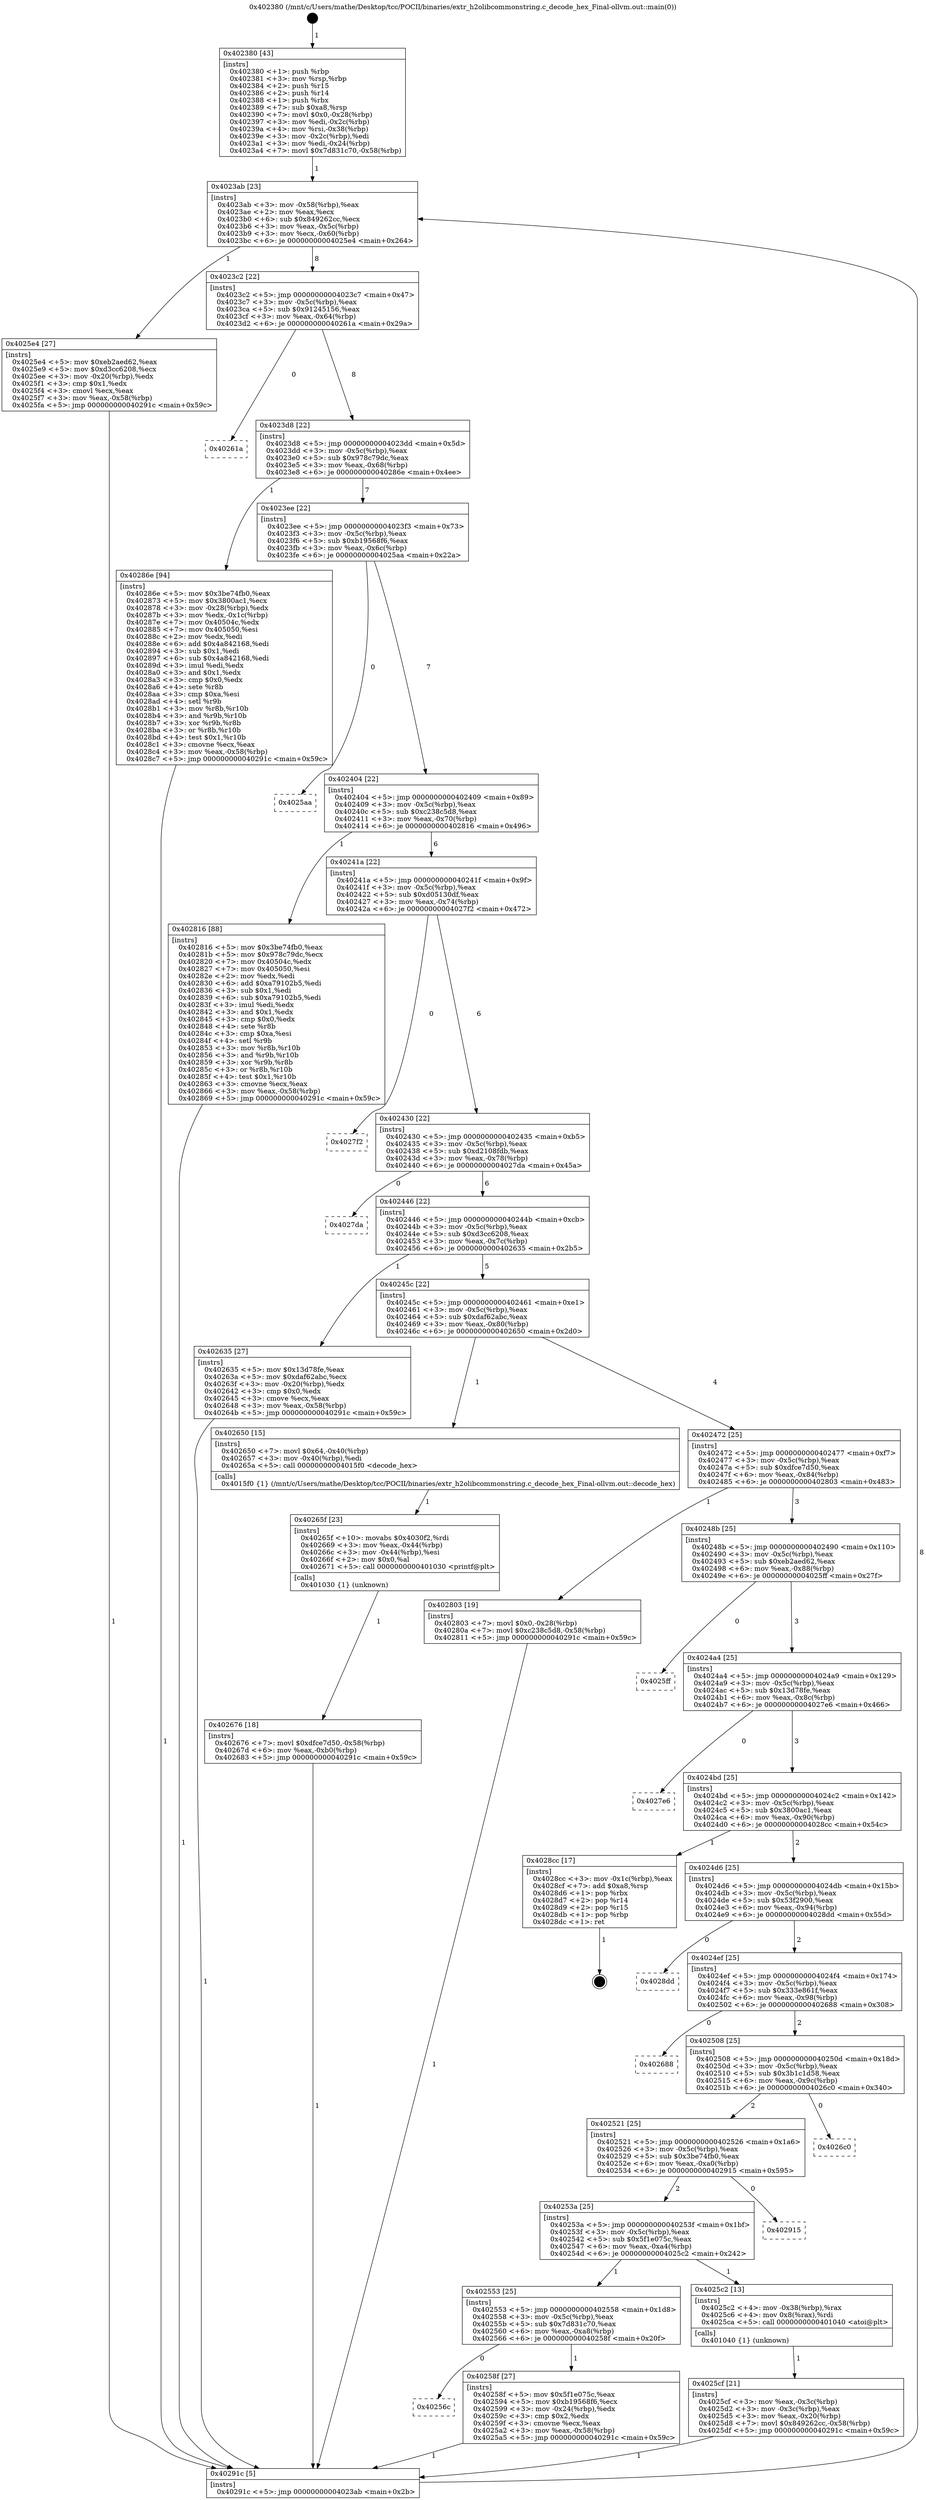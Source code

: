 digraph "0x402380" {
  label = "0x402380 (/mnt/c/Users/mathe/Desktop/tcc/POCII/binaries/extr_h2olibcommonstring.c_decode_hex_Final-ollvm.out::main(0))"
  labelloc = "t"
  node[shape=record]

  Entry [label="",width=0.3,height=0.3,shape=circle,fillcolor=black,style=filled]
  "0x4023ab" [label="{
     0x4023ab [23]\l
     | [instrs]\l
     &nbsp;&nbsp;0x4023ab \<+3\>: mov -0x58(%rbp),%eax\l
     &nbsp;&nbsp;0x4023ae \<+2\>: mov %eax,%ecx\l
     &nbsp;&nbsp;0x4023b0 \<+6\>: sub $0x849262cc,%ecx\l
     &nbsp;&nbsp;0x4023b6 \<+3\>: mov %eax,-0x5c(%rbp)\l
     &nbsp;&nbsp;0x4023b9 \<+3\>: mov %ecx,-0x60(%rbp)\l
     &nbsp;&nbsp;0x4023bc \<+6\>: je 00000000004025e4 \<main+0x264\>\l
  }"]
  "0x4025e4" [label="{
     0x4025e4 [27]\l
     | [instrs]\l
     &nbsp;&nbsp;0x4025e4 \<+5\>: mov $0xeb2aed62,%eax\l
     &nbsp;&nbsp;0x4025e9 \<+5\>: mov $0xd3cc6208,%ecx\l
     &nbsp;&nbsp;0x4025ee \<+3\>: mov -0x20(%rbp),%edx\l
     &nbsp;&nbsp;0x4025f1 \<+3\>: cmp $0x1,%edx\l
     &nbsp;&nbsp;0x4025f4 \<+3\>: cmovl %ecx,%eax\l
     &nbsp;&nbsp;0x4025f7 \<+3\>: mov %eax,-0x58(%rbp)\l
     &nbsp;&nbsp;0x4025fa \<+5\>: jmp 000000000040291c \<main+0x59c\>\l
  }"]
  "0x4023c2" [label="{
     0x4023c2 [22]\l
     | [instrs]\l
     &nbsp;&nbsp;0x4023c2 \<+5\>: jmp 00000000004023c7 \<main+0x47\>\l
     &nbsp;&nbsp;0x4023c7 \<+3\>: mov -0x5c(%rbp),%eax\l
     &nbsp;&nbsp;0x4023ca \<+5\>: sub $0x91245156,%eax\l
     &nbsp;&nbsp;0x4023cf \<+3\>: mov %eax,-0x64(%rbp)\l
     &nbsp;&nbsp;0x4023d2 \<+6\>: je 000000000040261a \<main+0x29a\>\l
  }"]
  Exit [label="",width=0.3,height=0.3,shape=circle,fillcolor=black,style=filled,peripheries=2]
  "0x40261a" [label="{
     0x40261a\l
  }", style=dashed]
  "0x4023d8" [label="{
     0x4023d8 [22]\l
     | [instrs]\l
     &nbsp;&nbsp;0x4023d8 \<+5\>: jmp 00000000004023dd \<main+0x5d\>\l
     &nbsp;&nbsp;0x4023dd \<+3\>: mov -0x5c(%rbp),%eax\l
     &nbsp;&nbsp;0x4023e0 \<+5\>: sub $0x978c79dc,%eax\l
     &nbsp;&nbsp;0x4023e5 \<+3\>: mov %eax,-0x68(%rbp)\l
     &nbsp;&nbsp;0x4023e8 \<+6\>: je 000000000040286e \<main+0x4ee\>\l
  }"]
  "0x402676" [label="{
     0x402676 [18]\l
     | [instrs]\l
     &nbsp;&nbsp;0x402676 \<+7\>: movl $0xdfce7d50,-0x58(%rbp)\l
     &nbsp;&nbsp;0x40267d \<+6\>: mov %eax,-0xb0(%rbp)\l
     &nbsp;&nbsp;0x402683 \<+5\>: jmp 000000000040291c \<main+0x59c\>\l
  }"]
  "0x40286e" [label="{
     0x40286e [94]\l
     | [instrs]\l
     &nbsp;&nbsp;0x40286e \<+5\>: mov $0x3be74fb0,%eax\l
     &nbsp;&nbsp;0x402873 \<+5\>: mov $0x3800ac1,%ecx\l
     &nbsp;&nbsp;0x402878 \<+3\>: mov -0x28(%rbp),%edx\l
     &nbsp;&nbsp;0x40287b \<+3\>: mov %edx,-0x1c(%rbp)\l
     &nbsp;&nbsp;0x40287e \<+7\>: mov 0x40504c,%edx\l
     &nbsp;&nbsp;0x402885 \<+7\>: mov 0x405050,%esi\l
     &nbsp;&nbsp;0x40288c \<+2\>: mov %edx,%edi\l
     &nbsp;&nbsp;0x40288e \<+6\>: add $0x4a842168,%edi\l
     &nbsp;&nbsp;0x402894 \<+3\>: sub $0x1,%edi\l
     &nbsp;&nbsp;0x402897 \<+6\>: sub $0x4a842168,%edi\l
     &nbsp;&nbsp;0x40289d \<+3\>: imul %edi,%edx\l
     &nbsp;&nbsp;0x4028a0 \<+3\>: and $0x1,%edx\l
     &nbsp;&nbsp;0x4028a3 \<+3\>: cmp $0x0,%edx\l
     &nbsp;&nbsp;0x4028a6 \<+4\>: sete %r8b\l
     &nbsp;&nbsp;0x4028aa \<+3\>: cmp $0xa,%esi\l
     &nbsp;&nbsp;0x4028ad \<+4\>: setl %r9b\l
     &nbsp;&nbsp;0x4028b1 \<+3\>: mov %r8b,%r10b\l
     &nbsp;&nbsp;0x4028b4 \<+3\>: and %r9b,%r10b\l
     &nbsp;&nbsp;0x4028b7 \<+3\>: xor %r9b,%r8b\l
     &nbsp;&nbsp;0x4028ba \<+3\>: or %r8b,%r10b\l
     &nbsp;&nbsp;0x4028bd \<+4\>: test $0x1,%r10b\l
     &nbsp;&nbsp;0x4028c1 \<+3\>: cmovne %ecx,%eax\l
     &nbsp;&nbsp;0x4028c4 \<+3\>: mov %eax,-0x58(%rbp)\l
     &nbsp;&nbsp;0x4028c7 \<+5\>: jmp 000000000040291c \<main+0x59c\>\l
  }"]
  "0x4023ee" [label="{
     0x4023ee [22]\l
     | [instrs]\l
     &nbsp;&nbsp;0x4023ee \<+5\>: jmp 00000000004023f3 \<main+0x73\>\l
     &nbsp;&nbsp;0x4023f3 \<+3\>: mov -0x5c(%rbp),%eax\l
     &nbsp;&nbsp;0x4023f6 \<+5\>: sub $0xb19568f6,%eax\l
     &nbsp;&nbsp;0x4023fb \<+3\>: mov %eax,-0x6c(%rbp)\l
     &nbsp;&nbsp;0x4023fe \<+6\>: je 00000000004025aa \<main+0x22a\>\l
  }"]
  "0x40265f" [label="{
     0x40265f [23]\l
     | [instrs]\l
     &nbsp;&nbsp;0x40265f \<+10\>: movabs $0x4030f2,%rdi\l
     &nbsp;&nbsp;0x402669 \<+3\>: mov %eax,-0x44(%rbp)\l
     &nbsp;&nbsp;0x40266c \<+3\>: mov -0x44(%rbp),%esi\l
     &nbsp;&nbsp;0x40266f \<+2\>: mov $0x0,%al\l
     &nbsp;&nbsp;0x402671 \<+5\>: call 0000000000401030 \<printf@plt\>\l
     | [calls]\l
     &nbsp;&nbsp;0x401030 \{1\} (unknown)\l
  }"]
  "0x4025aa" [label="{
     0x4025aa\l
  }", style=dashed]
  "0x402404" [label="{
     0x402404 [22]\l
     | [instrs]\l
     &nbsp;&nbsp;0x402404 \<+5\>: jmp 0000000000402409 \<main+0x89\>\l
     &nbsp;&nbsp;0x402409 \<+3\>: mov -0x5c(%rbp),%eax\l
     &nbsp;&nbsp;0x40240c \<+5\>: sub $0xc238c5d8,%eax\l
     &nbsp;&nbsp;0x402411 \<+3\>: mov %eax,-0x70(%rbp)\l
     &nbsp;&nbsp;0x402414 \<+6\>: je 0000000000402816 \<main+0x496\>\l
  }"]
  "0x4025cf" [label="{
     0x4025cf [21]\l
     | [instrs]\l
     &nbsp;&nbsp;0x4025cf \<+3\>: mov %eax,-0x3c(%rbp)\l
     &nbsp;&nbsp;0x4025d2 \<+3\>: mov -0x3c(%rbp),%eax\l
     &nbsp;&nbsp;0x4025d5 \<+3\>: mov %eax,-0x20(%rbp)\l
     &nbsp;&nbsp;0x4025d8 \<+7\>: movl $0x849262cc,-0x58(%rbp)\l
     &nbsp;&nbsp;0x4025df \<+5\>: jmp 000000000040291c \<main+0x59c\>\l
  }"]
  "0x402816" [label="{
     0x402816 [88]\l
     | [instrs]\l
     &nbsp;&nbsp;0x402816 \<+5\>: mov $0x3be74fb0,%eax\l
     &nbsp;&nbsp;0x40281b \<+5\>: mov $0x978c79dc,%ecx\l
     &nbsp;&nbsp;0x402820 \<+7\>: mov 0x40504c,%edx\l
     &nbsp;&nbsp;0x402827 \<+7\>: mov 0x405050,%esi\l
     &nbsp;&nbsp;0x40282e \<+2\>: mov %edx,%edi\l
     &nbsp;&nbsp;0x402830 \<+6\>: add $0xa79102b5,%edi\l
     &nbsp;&nbsp;0x402836 \<+3\>: sub $0x1,%edi\l
     &nbsp;&nbsp;0x402839 \<+6\>: sub $0xa79102b5,%edi\l
     &nbsp;&nbsp;0x40283f \<+3\>: imul %edi,%edx\l
     &nbsp;&nbsp;0x402842 \<+3\>: and $0x1,%edx\l
     &nbsp;&nbsp;0x402845 \<+3\>: cmp $0x0,%edx\l
     &nbsp;&nbsp;0x402848 \<+4\>: sete %r8b\l
     &nbsp;&nbsp;0x40284c \<+3\>: cmp $0xa,%esi\l
     &nbsp;&nbsp;0x40284f \<+4\>: setl %r9b\l
     &nbsp;&nbsp;0x402853 \<+3\>: mov %r8b,%r10b\l
     &nbsp;&nbsp;0x402856 \<+3\>: and %r9b,%r10b\l
     &nbsp;&nbsp;0x402859 \<+3\>: xor %r9b,%r8b\l
     &nbsp;&nbsp;0x40285c \<+3\>: or %r8b,%r10b\l
     &nbsp;&nbsp;0x40285f \<+4\>: test $0x1,%r10b\l
     &nbsp;&nbsp;0x402863 \<+3\>: cmovne %ecx,%eax\l
     &nbsp;&nbsp;0x402866 \<+3\>: mov %eax,-0x58(%rbp)\l
     &nbsp;&nbsp;0x402869 \<+5\>: jmp 000000000040291c \<main+0x59c\>\l
  }"]
  "0x40241a" [label="{
     0x40241a [22]\l
     | [instrs]\l
     &nbsp;&nbsp;0x40241a \<+5\>: jmp 000000000040241f \<main+0x9f\>\l
     &nbsp;&nbsp;0x40241f \<+3\>: mov -0x5c(%rbp),%eax\l
     &nbsp;&nbsp;0x402422 \<+5\>: sub $0xd05130df,%eax\l
     &nbsp;&nbsp;0x402427 \<+3\>: mov %eax,-0x74(%rbp)\l
     &nbsp;&nbsp;0x40242a \<+6\>: je 00000000004027f2 \<main+0x472\>\l
  }"]
  "0x402380" [label="{
     0x402380 [43]\l
     | [instrs]\l
     &nbsp;&nbsp;0x402380 \<+1\>: push %rbp\l
     &nbsp;&nbsp;0x402381 \<+3\>: mov %rsp,%rbp\l
     &nbsp;&nbsp;0x402384 \<+2\>: push %r15\l
     &nbsp;&nbsp;0x402386 \<+2\>: push %r14\l
     &nbsp;&nbsp;0x402388 \<+1\>: push %rbx\l
     &nbsp;&nbsp;0x402389 \<+7\>: sub $0xa8,%rsp\l
     &nbsp;&nbsp;0x402390 \<+7\>: movl $0x0,-0x28(%rbp)\l
     &nbsp;&nbsp;0x402397 \<+3\>: mov %edi,-0x2c(%rbp)\l
     &nbsp;&nbsp;0x40239a \<+4\>: mov %rsi,-0x38(%rbp)\l
     &nbsp;&nbsp;0x40239e \<+3\>: mov -0x2c(%rbp),%edi\l
     &nbsp;&nbsp;0x4023a1 \<+3\>: mov %edi,-0x24(%rbp)\l
     &nbsp;&nbsp;0x4023a4 \<+7\>: movl $0x7d831c70,-0x58(%rbp)\l
  }"]
  "0x4027f2" [label="{
     0x4027f2\l
  }", style=dashed]
  "0x402430" [label="{
     0x402430 [22]\l
     | [instrs]\l
     &nbsp;&nbsp;0x402430 \<+5\>: jmp 0000000000402435 \<main+0xb5\>\l
     &nbsp;&nbsp;0x402435 \<+3\>: mov -0x5c(%rbp),%eax\l
     &nbsp;&nbsp;0x402438 \<+5\>: sub $0xd2108fdb,%eax\l
     &nbsp;&nbsp;0x40243d \<+3\>: mov %eax,-0x78(%rbp)\l
     &nbsp;&nbsp;0x402440 \<+6\>: je 00000000004027da \<main+0x45a\>\l
  }"]
  "0x40291c" [label="{
     0x40291c [5]\l
     | [instrs]\l
     &nbsp;&nbsp;0x40291c \<+5\>: jmp 00000000004023ab \<main+0x2b\>\l
  }"]
  "0x4027da" [label="{
     0x4027da\l
  }", style=dashed]
  "0x402446" [label="{
     0x402446 [22]\l
     | [instrs]\l
     &nbsp;&nbsp;0x402446 \<+5\>: jmp 000000000040244b \<main+0xcb\>\l
     &nbsp;&nbsp;0x40244b \<+3\>: mov -0x5c(%rbp),%eax\l
     &nbsp;&nbsp;0x40244e \<+5\>: sub $0xd3cc6208,%eax\l
     &nbsp;&nbsp;0x402453 \<+3\>: mov %eax,-0x7c(%rbp)\l
     &nbsp;&nbsp;0x402456 \<+6\>: je 0000000000402635 \<main+0x2b5\>\l
  }"]
  "0x40256c" [label="{
     0x40256c\l
  }", style=dashed]
  "0x402635" [label="{
     0x402635 [27]\l
     | [instrs]\l
     &nbsp;&nbsp;0x402635 \<+5\>: mov $0x13d78fe,%eax\l
     &nbsp;&nbsp;0x40263a \<+5\>: mov $0xdaf62abc,%ecx\l
     &nbsp;&nbsp;0x40263f \<+3\>: mov -0x20(%rbp),%edx\l
     &nbsp;&nbsp;0x402642 \<+3\>: cmp $0x0,%edx\l
     &nbsp;&nbsp;0x402645 \<+3\>: cmove %ecx,%eax\l
     &nbsp;&nbsp;0x402648 \<+3\>: mov %eax,-0x58(%rbp)\l
     &nbsp;&nbsp;0x40264b \<+5\>: jmp 000000000040291c \<main+0x59c\>\l
  }"]
  "0x40245c" [label="{
     0x40245c [22]\l
     | [instrs]\l
     &nbsp;&nbsp;0x40245c \<+5\>: jmp 0000000000402461 \<main+0xe1\>\l
     &nbsp;&nbsp;0x402461 \<+3\>: mov -0x5c(%rbp),%eax\l
     &nbsp;&nbsp;0x402464 \<+5\>: sub $0xdaf62abc,%eax\l
     &nbsp;&nbsp;0x402469 \<+3\>: mov %eax,-0x80(%rbp)\l
     &nbsp;&nbsp;0x40246c \<+6\>: je 0000000000402650 \<main+0x2d0\>\l
  }"]
  "0x40258f" [label="{
     0x40258f [27]\l
     | [instrs]\l
     &nbsp;&nbsp;0x40258f \<+5\>: mov $0x5f1e075c,%eax\l
     &nbsp;&nbsp;0x402594 \<+5\>: mov $0xb19568f6,%ecx\l
     &nbsp;&nbsp;0x402599 \<+3\>: mov -0x24(%rbp),%edx\l
     &nbsp;&nbsp;0x40259c \<+3\>: cmp $0x2,%edx\l
     &nbsp;&nbsp;0x40259f \<+3\>: cmovne %ecx,%eax\l
     &nbsp;&nbsp;0x4025a2 \<+3\>: mov %eax,-0x58(%rbp)\l
     &nbsp;&nbsp;0x4025a5 \<+5\>: jmp 000000000040291c \<main+0x59c\>\l
  }"]
  "0x402650" [label="{
     0x402650 [15]\l
     | [instrs]\l
     &nbsp;&nbsp;0x402650 \<+7\>: movl $0x64,-0x40(%rbp)\l
     &nbsp;&nbsp;0x402657 \<+3\>: mov -0x40(%rbp),%edi\l
     &nbsp;&nbsp;0x40265a \<+5\>: call 00000000004015f0 \<decode_hex\>\l
     | [calls]\l
     &nbsp;&nbsp;0x4015f0 \{1\} (/mnt/c/Users/mathe/Desktop/tcc/POCII/binaries/extr_h2olibcommonstring.c_decode_hex_Final-ollvm.out::decode_hex)\l
  }"]
  "0x402472" [label="{
     0x402472 [25]\l
     | [instrs]\l
     &nbsp;&nbsp;0x402472 \<+5\>: jmp 0000000000402477 \<main+0xf7\>\l
     &nbsp;&nbsp;0x402477 \<+3\>: mov -0x5c(%rbp),%eax\l
     &nbsp;&nbsp;0x40247a \<+5\>: sub $0xdfce7d50,%eax\l
     &nbsp;&nbsp;0x40247f \<+6\>: mov %eax,-0x84(%rbp)\l
     &nbsp;&nbsp;0x402485 \<+6\>: je 0000000000402803 \<main+0x483\>\l
  }"]
  "0x402553" [label="{
     0x402553 [25]\l
     | [instrs]\l
     &nbsp;&nbsp;0x402553 \<+5\>: jmp 0000000000402558 \<main+0x1d8\>\l
     &nbsp;&nbsp;0x402558 \<+3\>: mov -0x5c(%rbp),%eax\l
     &nbsp;&nbsp;0x40255b \<+5\>: sub $0x7d831c70,%eax\l
     &nbsp;&nbsp;0x402560 \<+6\>: mov %eax,-0xa8(%rbp)\l
     &nbsp;&nbsp;0x402566 \<+6\>: je 000000000040258f \<main+0x20f\>\l
  }"]
  "0x402803" [label="{
     0x402803 [19]\l
     | [instrs]\l
     &nbsp;&nbsp;0x402803 \<+7\>: movl $0x0,-0x28(%rbp)\l
     &nbsp;&nbsp;0x40280a \<+7\>: movl $0xc238c5d8,-0x58(%rbp)\l
     &nbsp;&nbsp;0x402811 \<+5\>: jmp 000000000040291c \<main+0x59c\>\l
  }"]
  "0x40248b" [label="{
     0x40248b [25]\l
     | [instrs]\l
     &nbsp;&nbsp;0x40248b \<+5\>: jmp 0000000000402490 \<main+0x110\>\l
     &nbsp;&nbsp;0x402490 \<+3\>: mov -0x5c(%rbp),%eax\l
     &nbsp;&nbsp;0x402493 \<+5\>: sub $0xeb2aed62,%eax\l
     &nbsp;&nbsp;0x402498 \<+6\>: mov %eax,-0x88(%rbp)\l
     &nbsp;&nbsp;0x40249e \<+6\>: je 00000000004025ff \<main+0x27f\>\l
  }"]
  "0x4025c2" [label="{
     0x4025c2 [13]\l
     | [instrs]\l
     &nbsp;&nbsp;0x4025c2 \<+4\>: mov -0x38(%rbp),%rax\l
     &nbsp;&nbsp;0x4025c6 \<+4\>: mov 0x8(%rax),%rdi\l
     &nbsp;&nbsp;0x4025ca \<+5\>: call 0000000000401040 \<atoi@plt\>\l
     | [calls]\l
     &nbsp;&nbsp;0x401040 \{1\} (unknown)\l
  }"]
  "0x4025ff" [label="{
     0x4025ff\l
  }", style=dashed]
  "0x4024a4" [label="{
     0x4024a4 [25]\l
     | [instrs]\l
     &nbsp;&nbsp;0x4024a4 \<+5\>: jmp 00000000004024a9 \<main+0x129\>\l
     &nbsp;&nbsp;0x4024a9 \<+3\>: mov -0x5c(%rbp),%eax\l
     &nbsp;&nbsp;0x4024ac \<+5\>: sub $0x13d78fe,%eax\l
     &nbsp;&nbsp;0x4024b1 \<+6\>: mov %eax,-0x8c(%rbp)\l
     &nbsp;&nbsp;0x4024b7 \<+6\>: je 00000000004027e6 \<main+0x466\>\l
  }"]
  "0x40253a" [label="{
     0x40253a [25]\l
     | [instrs]\l
     &nbsp;&nbsp;0x40253a \<+5\>: jmp 000000000040253f \<main+0x1bf\>\l
     &nbsp;&nbsp;0x40253f \<+3\>: mov -0x5c(%rbp),%eax\l
     &nbsp;&nbsp;0x402542 \<+5\>: sub $0x5f1e075c,%eax\l
     &nbsp;&nbsp;0x402547 \<+6\>: mov %eax,-0xa4(%rbp)\l
     &nbsp;&nbsp;0x40254d \<+6\>: je 00000000004025c2 \<main+0x242\>\l
  }"]
  "0x4027e6" [label="{
     0x4027e6\l
  }", style=dashed]
  "0x4024bd" [label="{
     0x4024bd [25]\l
     | [instrs]\l
     &nbsp;&nbsp;0x4024bd \<+5\>: jmp 00000000004024c2 \<main+0x142\>\l
     &nbsp;&nbsp;0x4024c2 \<+3\>: mov -0x5c(%rbp),%eax\l
     &nbsp;&nbsp;0x4024c5 \<+5\>: sub $0x3800ac1,%eax\l
     &nbsp;&nbsp;0x4024ca \<+6\>: mov %eax,-0x90(%rbp)\l
     &nbsp;&nbsp;0x4024d0 \<+6\>: je 00000000004028cc \<main+0x54c\>\l
  }"]
  "0x402915" [label="{
     0x402915\l
  }", style=dashed]
  "0x4028cc" [label="{
     0x4028cc [17]\l
     | [instrs]\l
     &nbsp;&nbsp;0x4028cc \<+3\>: mov -0x1c(%rbp),%eax\l
     &nbsp;&nbsp;0x4028cf \<+7\>: add $0xa8,%rsp\l
     &nbsp;&nbsp;0x4028d6 \<+1\>: pop %rbx\l
     &nbsp;&nbsp;0x4028d7 \<+2\>: pop %r14\l
     &nbsp;&nbsp;0x4028d9 \<+2\>: pop %r15\l
     &nbsp;&nbsp;0x4028db \<+1\>: pop %rbp\l
     &nbsp;&nbsp;0x4028dc \<+1\>: ret\l
  }"]
  "0x4024d6" [label="{
     0x4024d6 [25]\l
     | [instrs]\l
     &nbsp;&nbsp;0x4024d6 \<+5\>: jmp 00000000004024db \<main+0x15b\>\l
     &nbsp;&nbsp;0x4024db \<+3\>: mov -0x5c(%rbp),%eax\l
     &nbsp;&nbsp;0x4024de \<+5\>: sub $0x53f2900,%eax\l
     &nbsp;&nbsp;0x4024e3 \<+6\>: mov %eax,-0x94(%rbp)\l
     &nbsp;&nbsp;0x4024e9 \<+6\>: je 00000000004028dd \<main+0x55d\>\l
  }"]
  "0x402521" [label="{
     0x402521 [25]\l
     | [instrs]\l
     &nbsp;&nbsp;0x402521 \<+5\>: jmp 0000000000402526 \<main+0x1a6\>\l
     &nbsp;&nbsp;0x402526 \<+3\>: mov -0x5c(%rbp),%eax\l
     &nbsp;&nbsp;0x402529 \<+5\>: sub $0x3be74fb0,%eax\l
     &nbsp;&nbsp;0x40252e \<+6\>: mov %eax,-0xa0(%rbp)\l
     &nbsp;&nbsp;0x402534 \<+6\>: je 0000000000402915 \<main+0x595\>\l
  }"]
  "0x4028dd" [label="{
     0x4028dd\l
  }", style=dashed]
  "0x4024ef" [label="{
     0x4024ef [25]\l
     | [instrs]\l
     &nbsp;&nbsp;0x4024ef \<+5\>: jmp 00000000004024f4 \<main+0x174\>\l
     &nbsp;&nbsp;0x4024f4 \<+3\>: mov -0x5c(%rbp),%eax\l
     &nbsp;&nbsp;0x4024f7 \<+5\>: sub $0x333e861f,%eax\l
     &nbsp;&nbsp;0x4024fc \<+6\>: mov %eax,-0x98(%rbp)\l
     &nbsp;&nbsp;0x402502 \<+6\>: je 0000000000402688 \<main+0x308\>\l
  }"]
  "0x4026c0" [label="{
     0x4026c0\l
  }", style=dashed]
  "0x402688" [label="{
     0x402688\l
  }", style=dashed]
  "0x402508" [label="{
     0x402508 [25]\l
     | [instrs]\l
     &nbsp;&nbsp;0x402508 \<+5\>: jmp 000000000040250d \<main+0x18d\>\l
     &nbsp;&nbsp;0x40250d \<+3\>: mov -0x5c(%rbp),%eax\l
     &nbsp;&nbsp;0x402510 \<+5\>: sub $0x3b1c1d58,%eax\l
     &nbsp;&nbsp;0x402515 \<+6\>: mov %eax,-0x9c(%rbp)\l
     &nbsp;&nbsp;0x40251b \<+6\>: je 00000000004026c0 \<main+0x340\>\l
  }"]
  Entry -> "0x402380" [label=" 1"]
  "0x4023ab" -> "0x4025e4" [label=" 1"]
  "0x4023ab" -> "0x4023c2" [label=" 8"]
  "0x4028cc" -> Exit [label=" 1"]
  "0x4023c2" -> "0x40261a" [label=" 0"]
  "0x4023c2" -> "0x4023d8" [label=" 8"]
  "0x40286e" -> "0x40291c" [label=" 1"]
  "0x4023d8" -> "0x40286e" [label=" 1"]
  "0x4023d8" -> "0x4023ee" [label=" 7"]
  "0x402816" -> "0x40291c" [label=" 1"]
  "0x4023ee" -> "0x4025aa" [label=" 0"]
  "0x4023ee" -> "0x402404" [label=" 7"]
  "0x402803" -> "0x40291c" [label=" 1"]
  "0x402404" -> "0x402816" [label=" 1"]
  "0x402404" -> "0x40241a" [label=" 6"]
  "0x402676" -> "0x40291c" [label=" 1"]
  "0x40241a" -> "0x4027f2" [label=" 0"]
  "0x40241a" -> "0x402430" [label=" 6"]
  "0x40265f" -> "0x402676" [label=" 1"]
  "0x402430" -> "0x4027da" [label=" 0"]
  "0x402430" -> "0x402446" [label=" 6"]
  "0x402650" -> "0x40265f" [label=" 1"]
  "0x402446" -> "0x402635" [label=" 1"]
  "0x402446" -> "0x40245c" [label=" 5"]
  "0x402635" -> "0x40291c" [label=" 1"]
  "0x40245c" -> "0x402650" [label=" 1"]
  "0x40245c" -> "0x402472" [label=" 4"]
  "0x4025e4" -> "0x40291c" [label=" 1"]
  "0x402472" -> "0x402803" [label=" 1"]
  "0x402472" -> "0x40248b" [label=" 3"]
  "0x4025c2" -> "0x4025cf" [label=" 1"]
  "0x40248b" -> "0x4025ff" [label=" 0"]
  "0x40248b" -> "0x4024a4" [label=" 3"]
  "0x40291c" -> "0x4023ab" [label=" 8"]
  "0x4024a4" -> "0x4027e6" [label=" 0"]
  "0x4024a4" -> "0x4024bd" [label=" 3"]
  "0x40258f" -> "0x40291c" [label=" 1"]
  "0x4024bd" -> "0x4028cc" [label=" 1"]
  "0x4024bd" -> "0x4024d6" [label=" 2"]
  "0x402553" -> "0x40256c" [label=" 0"]
  "0x4024d6" -> "0x4028dd" [label=" 0"]
  "0x4024d6" -> "0x4024ef" [label=" 2"]
  "0x4025cf" -> "0x40291c" [label=" 1"]
  "0x4024ef" -> "0x402688" [label=" 0"]
  "0x4024ef" -> "0x402508" [label=" 2"]
  "0x40253a" -> "0x402553" [label=" 1"]
  "0x402508" -> "0x4026c0" [label=" 0"]
  "0x402508" -> "0x402521" [label=" 2"]
  "0x402553" -> "0x40258f" [label=" 1"]
  "0x402521" -> "0x402915" [label=" 0"]
  "0x402521" -> "0x40253a" [label=" 2"]
  "0x402380" -> "0x4023ab" [label=" 1"]
  "0x40253a" -> "0x4025c2" [label=" 1"]
}
